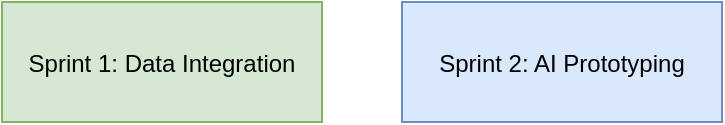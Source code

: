 <mxfile>
  <diagram id="arch2" name="Agile Estimation Breakdown">
    <mxGraphModel>
      <root>
        <mxCell id="0"/>
        <mxCell id="1" parent="0"/>
        
        <mxCell id="2" value="Sprint 1: Data Integration" style="shape=rectangle;fillColor=#d5e8d4;strokeColor=#82b366;" vertex="1" parent="1">
          <mxGeometry x="50" y="50" width="160" height="60" as="geometry"/>
        </mxCell>
        
        <mxCell id="3" value="Sprint 2: AI Prototyping" style="shape=rectangle;fillColor=#dae8fc;strokeColor=#6c8ebf;" vertex="1" parent="1">
          <mxGeometry x="250" y="50" width="160" height="60" as="geometry"/>
        </mxCell>
        
        <mxCell id="4" value="Sprint 3: Agent & Reporting" style="shape=rectangle;fillColor=#ffe6cc;strokeColor=#d79b00;" vertex="1" parent="1">
          <mxGeometry x="450" y="50" width="180" height="60" as="geometry"/>
        </mxCell>
        
        <mxCell id="5" value="Sprint 4: POC Validation" style="shape=rectangle;fillColor=#e1d5e7;strokeColor=#9673a6;" vertex="1" parent="1">
          <mxGeometry x="670" y="50" width="160" height="60" as="geometry"/>
        </mxCell>
        
        <mxCell id="6" edge="1" source="2" target="3" parent="1"/>
        <mxCell id="7" edge="1" source="3" target="4" parent="1"/>
        <mxCell id="8" edge="1" source="4" target="5" parent="1"/>
      </root>
    </mxGraphModel>
  </diagram>
</mxfile>